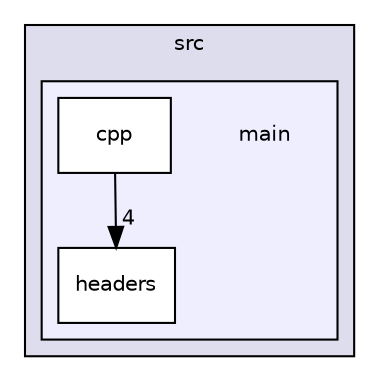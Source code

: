 digraph "src/main" {
  compound=true
  node [ fontsize="10", fontname="Helvetica"];
  edge [ labelfontsize="10", labelfontname="Helvetica"];
  subgraph clusterdir_68267d1309a1af8e8297ef4c3efbcdba {
    graph [ bgcolor="#ddddee", pencolor="black", label="src" fontname="Helvetica", fontsize="10", URL="dir_68267d1309a1af8e8297ef4c3efbcdba.html"]
  subgraph clusterdir_5eb159725f84c66aafd839904a4acdd0 {
    graph [ bgcolor="#eeeeff", pencolor="black", label="" URL="dir_5eb159725f84c66aafd839904a4acdd0.html"];
    dir_5eb159725f84c66aafd839904a4acdd0 [shape=plaintext label="main"];
    dir_fdf2b31f12d3ebb2f617242d0514024b [shape=box label="cpp" color="black" fillcolor="white" style="filled" URL="dir_fdf2b31f12d3ebb2f617242d0514024b.html"];
    dir_cd6d46fba18a811b702e65a3b7959dc9 [shape=box label="headers" color="black" fillcolor="white" style="filled" URL="dir_cd6d46fba18a811b702e65a3b7959dc9.html"];
  }
  }
  dir_fdf2b31f12d3ebb2f617242d0514024b->dir_cd6d46fba18a811b702e65a3b7959dc9 [headlabel="4", labeldistance=1.5 headhref="dir_000002_000003.html"];
}
